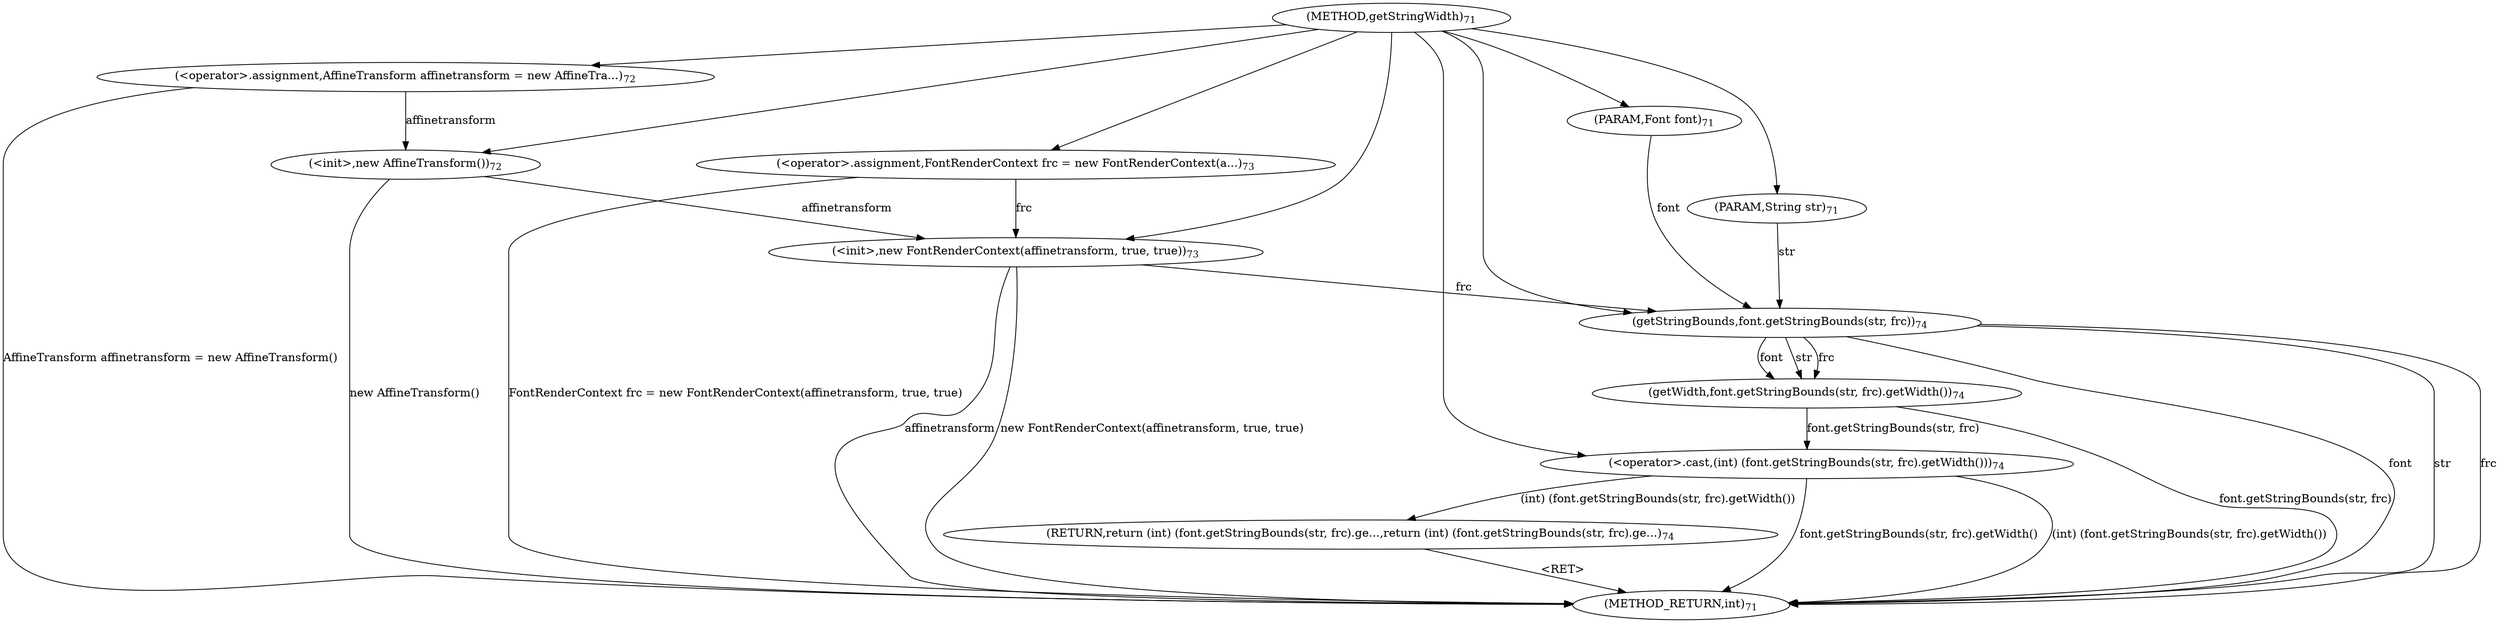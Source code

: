 digraph "getStringWidth" {  
"108" [label = <(METHOD,getStringWidth)<SUB>71</SUB>> ]
"137" [label = <(METHOD_RETURN,int)<SUB>71</SUB>> ]
"109" [label = <(PARAM,Font font)<SUB>71</SUB>> ]
"110" [label = <(PARAM,String str)<SUB>71</SUB>> ]
"113" [label = <(&lt;operator&gt;.assignment,AffineTransform affinetransform = new AffineTra...)<SUB>72</SUB>> ]
"116" [label = <(&lt;init&gt;,new AffineTransform())<SUB>72</SUB>> ]
"119" [label = <(&lt;operator&gt;.assignment,FontRenderContext frc = new FontRenderContext(a...)<SUB>73</SUB>> ]
"122" [label = <(&lt;init&gt;,new FontRenderContext(affinetransform, true, true))<SUB>73</SUB>> ]
"127" [label = <(RETURN,return (int) (font.getStringBounds(str, frc).ge...,return (int) (font.getStringBounds(str, frc).ge...)<SUB>74</SUB>> ]
"113" [label = <(&lt;operator&gt;.assignment,AffineTransform affinetransform = new AffineTra...)<SUB>72</SUB>> ]
"113" [label = <(&lt;operator&gt;.assignment,AffineTransform affinetransform = new AffineTra...)<SUB>72</SUB>> ]
"116" [label = <(&lt;init&gt;,new AffineTransform())<SUB>72</SUB>> ]
"119" [label = <(&lt;operator&gt;.assignment,FontRenderContext frc = new FontRenderContext(a...)<SUB>73</SUB>> ]
"119" [label = <(&lt;operator&gt;.assignment,FontRenderContext frc = new FontRenderContext(a...)<SUB>73</SUB>> ]
"122" [label = <(&lt;init&gt;,new FontRenderContext(affinetransform, true, true))<SUB>73</SUB>> ]
"122" [label = <(&lt;init&gt;,new FontRenderContext(affinetransform, true, true))<SUB>73</SUB>> ]
"122" [label = <(&lt;init&gt;,new FontRenderContext(affinetransform, true, true))<SUB>73</SUB>> ]
"122" [label = <(&lt;init&gt;,new FontRenderContext(affinetransform, true, true))<SUB>73</SUB>> ]
"128" [label = <(&lt;operator&gt;.cast,(int) (font.getStringBounds(str, frc).getWidth()))<SUB>74</SUB>> ]
"128" [label = <(&lt;operator&gt;.cast,(int) (font.getStringBounds(str, frc).getWidth()))<SUB>74</SUB>> ]
"128" [label = <(&lt;operator&gt;.cast,(int) (font.getStringBounds(str, frc).getWidth()))<SUB>74</SUB>> ]
"130" [label = <(getWidth,font.getStringBounds(str, frc).getWidth())<SUB>74</SUB>> ]
"131" [label = <(getStringBounds,font.getStringBounds(str, frc))<SUB>74</SUB>> ]
"131" [label = <(getStringBounds,font.getStringBounds(str, frc))<SUB>74</SUB>> ]
"131" [label = <(getStringBounds,font.getStringBounds(str, frc))<SUB>74</SUB>> ]
  "127" -> "137"  [ label = "&lt;RET&gt;"] 
  "113" -> "137"  [ label = "AffineTransform affinetransform = new AffineTransform()"] 
  "116" -> "137"  [ label = "new AffineTransform()"] 
  "119" -> "137"  [ label = "FontRenderContext frc = new FontRenderContext(affinetransform, true, true)"] 
  "122" -> "137"  [ label = "affinetransform"] 
  "122" -> "137"  [ label = "new FontRenderContext(affinetransform, true, true)"] 
  "131" -> "137"  [ label = "font"] 
  "131" -> "137"  [ label = "str"] 
  "131" -> "137"  [ label = "frc"] 
  "130" -> "137"  [ label = "font.getStringBounds(str, frc)"] 
  "128" -> "137"  [ label = "font.getStringBounds(str, frc).getWidth()"] 
  "128" -> "137"  [ label = "(int) (font.getStringBounds(str, frc).getWidth())"] 
  "108" -> "109" 
  "108" -> "110" 
  "108" -> "113" 
  "108" -> "119" 
  "128" -> "127"  [ label = "(int) (font.getStringBounds(str, frc).getWidth())"] 
  "113" -> "116"  [ label = "affinetransform"] 
  "108" -> "116" 
  "119" -> "122"  [ label = "frc"] 
  "108" -> "122" 
  "116" -> "122"  [ label = "affinetransform"] 
  "108" -> "128" 
  "130" -> "128"  [ label = "font.getStringBounds(str, frc)"] 
  "131" -> "130"  [ label = "font"] 
  "131" -> "130"  [ label = "str"] 
  "131" -> "130"  [ label = "frc"] 
  "109" -> "131"  [ label = "font"] 
  "108" -> "131" 
  "110" -> "131"  [ label = "str"] 
  "122" -> "131"  [ label = "frc"] 
}
